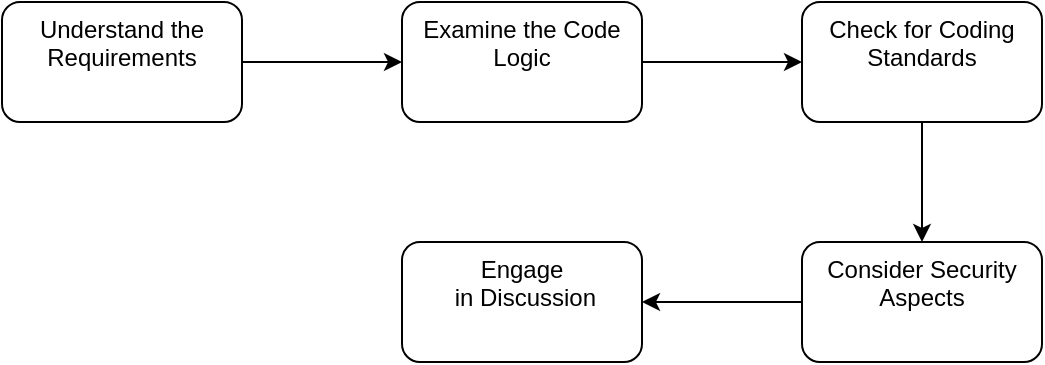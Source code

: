 <mxfile version="22.1.17" type="github">
  <diagram name="Page-1" id="LOWE6hxqLGXcx-t4Ryi6">
    <mxGraphModel dx="1042" dy="569" grid="1" gridSize="10" guides="1" tooltips="1" connect="1" arrows="1" fold="1" page="1" pageScale="1" pageWidth="850" pageHeight="1100" math="0" shadow="0">
      <root>
        <mxCell id="0" />
        <mxCell id="1" parent="0" />
        <mxCell id="XfgG-h4NFHucKDyiNi73-11" value="" style="edgeStyle=orthogonalEdgeStyle;rounded=0;orthogonalLoop=1;jettySize=auto;html=1;" edge="1" parent="1" source="XfgG-h4NFHucKDyiNi73-6" target="XfgG-h4NFHucKDyiNi73-10">
          <mxGeometry relative="1" as="geometry" />
        </mxCell>
        <mxCell id="XfgG-h4NFHucKDyiNi73-6" value="Understand the Requirements" style="rounded=1;whiteSpace=wrap;html=1;verticalAlign=top;" vertex="1" parent="1">
          <mxGeometry x="60" y="280" width="120" height="60" as="geometry" />
        </mxCell>
        <mxCell id="XfgG-h4NFHucKDyiNi73-13" value="" style="edgeStyle=orthogonalEdgeStyle;rounded=0;orthogonalLoop=1;jettySize=auto;html=1;" edge="1" parent="1" source="XfgG-h4NFHucKDyiNi73-10" target="XfgG-h4NFHucKDyiNi73-12">
          <mxGeometry relative="1" as="geometry" />
        </mxCell>
        <mxCell id="XfgG-h4NFHucKDyiNi73-10" value="Examine the Code Logic" style="rounded=1;whiteSpace=wrap;html=1;verticalAlign=top;" vertex="1" parent="1">
          <mxGeometry x="260" y="280" width="120" height="60" as="geometry" />
        </mxCell>
        <mxCell id="XfgG-h4NFHucKDyiNi73-15" value="" style="edgeStyle=orthogonalEdgeStyle;rounded=0;orthogonalLoop=1;jettySize=auto;html=1;" edge="1" parent="1" source="XfgG-h4NFHucKDyiNi73-12" target="XfgG-h4NFHucKDyiNi73-14">
          <mxGeometry relative="1" as="geometry" />
        </mxCell>
        <mxCell id="XfgG-h4NFHucKDyiNi73-12" value="Check for Coding Standards" style="rounded=1;whiteSpace=wrap;html=1;verticalAlign=top;" vertex="1" parent="1">
          <mxGeometry x="460" y="280" width="120" height="60" as="geometry" />
        </mxCell>
        <mxCell id="XfgG-h4NFHucKDyiNi73-17" value="" style="edgeStyle=orthogonalEdgeStyle;rounded=0;orthogonalLoop=1;jettySize=auto;html=1;" edge="1" parent="1" source="XfgG-h4NFHucKDyiNi73-14" target="XfgG-h4NFHucKDyiNi73-16">
          <mxGeometry relative="1" as="geometry" />
        </mxCell>
        <mxCell id="XfgG-h4NFHucKDyiNi73-14" value="Consider Security Aspects" style="rounded=1;whiteSpace=wrap;html=1;verticalAlign=top;" vertex="1" parent="1">
          <mxGeometry x="460" y="400" width="120" height="60" as="geometry" />
        </mxCell>
        <mxCell id="XfgG-h4NFHucKDyiNi73-16" value="Engage&lt;br&gt;&amp;nbsp;in Discussion" style="rounded=1;whiteSpace=wrap;html=1;verticalAlign=top;" vertex="1" parent="1">
          <mxGeometry x="260" y="400" width="120" height="60" as="geometry" />
        </mxCell>
      </root>
    </mxGraphModel>
  </diagram>
</mxfile>
